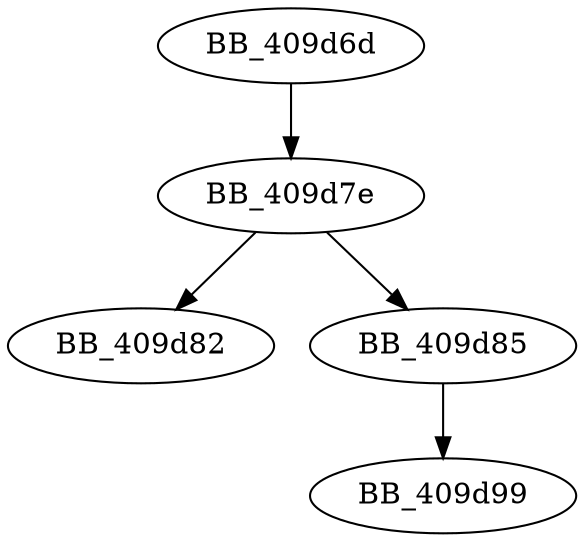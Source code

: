 DiGraph __invalid_parameter{
BB_409d6d->BB_409d7e
BB_409d7e->BB_409d82
BB_409d7e->BB_409d85
BB_409d85->BB_409d99
}
